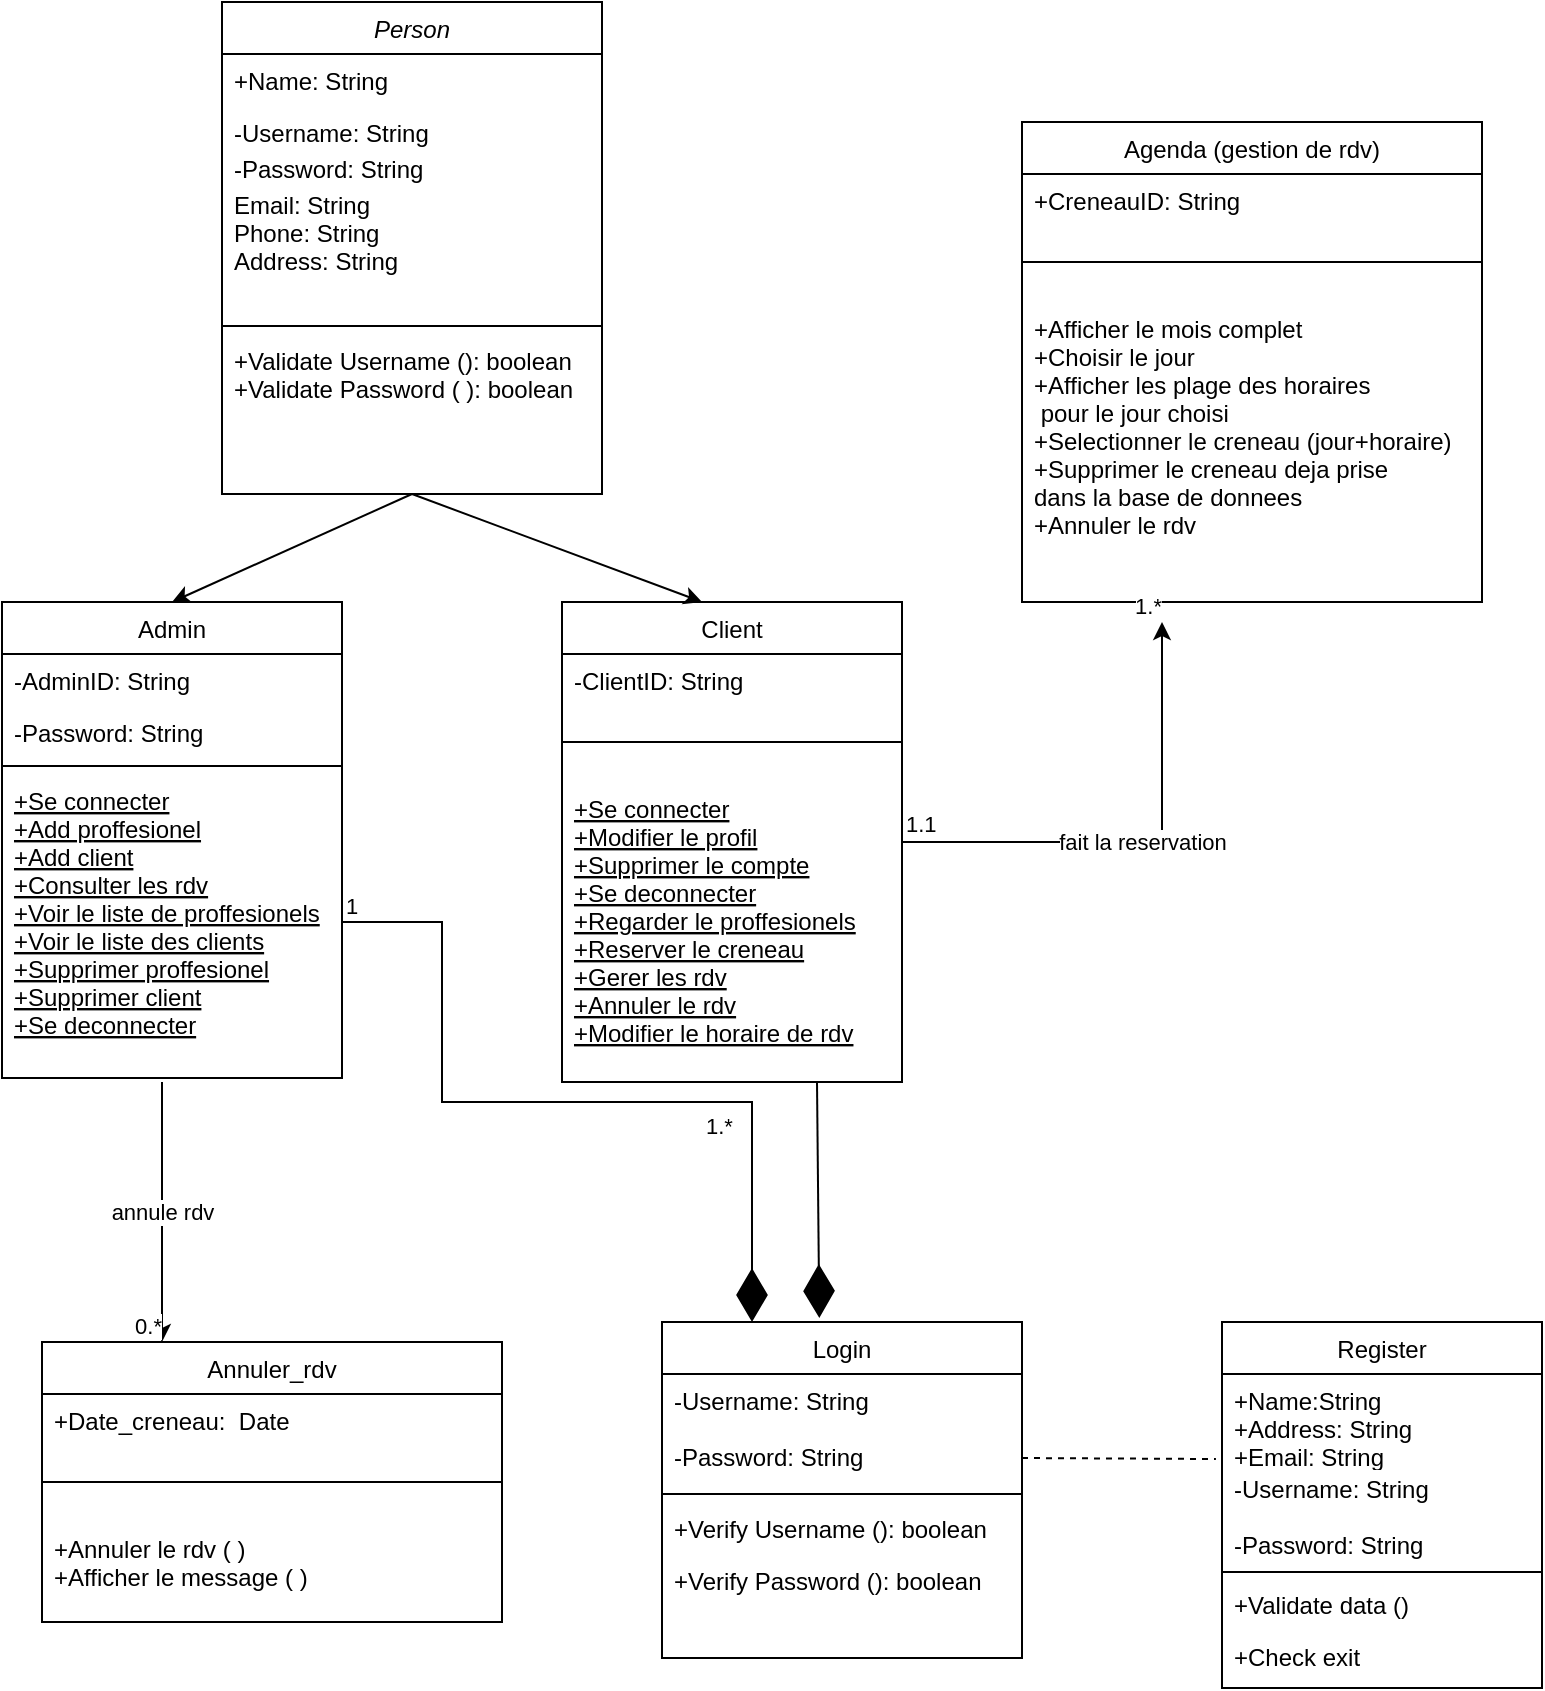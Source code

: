 <mxfile version="21.2.1" type="google">
  <diagram id="C5RBs43oDa-KdzZeNtuy" name="Page-1">
    <mxGraphModel dx="1615" dy="845" grid="1" gridSize="10" guides="1" tooltips="1" connect="1" arrows="1" fold="1" page="1" pageScale="1" pageWidth="827" pageHeight="1169" math="0" shadow="0">
      <root>
        <mxCell id="WIyWlLk6GJQsqaUBKTNV-0" />
        <mxCell id="WIyWlLk6GJQsqaUBKTNV-1" parent="WIyWlLk6GJQsqaUBKTNV-0" />
        <mxCell id="zkfFHV4jXpPFQw0GAbJ--0" value="Person" style="swimlane;fontStyle=2;align=center;verticalAlign=top;childLayout=stackLayout;horizontal=1;startSize=26;horizontalStack=0;resizeParent=1;resizeLast=0;collapsible=1;marginBottom=0;rounded=0;shadow=0;strokeWidth=1;" parent="WIyWlLk6GJQsqaUBKTNV-1" vertex="1">
          <mxGeometry x="130" y="20" width="190" height="246" as="geometry">
            <mxRectangle x="230" y="140" width="160" height="26" as="alternateBounds" />
          </mxGeometry>
        </mxCell>
        <mxCell id="zkfFHV4jXpPFQw0GAbJ--1" value="+Name: String" style="text;align=left;verticalAlign=top;spacingLeft=4;spacingRight=4;overflow=hidden;rotatable=0;points=[[0,0.5],[1,0.5]];portConstraint=eastwest;" parent="zkfFHV4jXpPFQw0GAbJ--0" vertex="1">
          <mxGeometry y="26" width="190" height="26" as="geometry" />
        </mxCell>
        <mxCell id="zkfFHV4jXpPFQw0GAbJ--2" value="-Username: String&#xa;&#xa;&#xa;Phone Number" style="text;align=left;verticalAlign=top;spacingLeft=4;spacingRight=4;overflow=hidden;rotatable=0;points=[[0,0.5],[1,0.5]];portConstraint=eastwest;rounded=0;shadow=0;html=0;" parent="zkfFHV4jXpPFQw0GAbJ--0" vertex="1">
          <mxGeometry y="52" width="190" height="18" as="geometry" />
        </mxCell>
        <mxCell id="p5E0TS4xpx3Qy9Ig7phb-3" value="-Password: String&#xa;&#xa;&#xa;Phone Number" style="text;align=left;verticalAlign=top;spacingLeft=4;spacingRight=4;overflow=hidden;rotatable=0;points=[[0,0.5],[1,0.5]];portConstraint=eastwest;rounded=0;shadow=0;html=0;" vertex="1" parent="zkfFHV4jXpPFQw0GAbJ--0">
          <mxGeometry y="70" width="190" height="18" as="geometry" />
        </mxCell>
        <mxCell id="zkfFHV4jXpPFQw0GAbJ--3" value="Email: String&#xa;Phone: String&#xa;Address: String" style="text;align=left;verticalAlign=top;spacingLeft=4;spacingRight=4;overflow=hidden;rotatable=0;points=[[0,0.5],[1,0.5]];portConstraint=eastwest;rounded=0;shadow=0;html=0;" parent="zkfFHV4jXpPFQw0GAbJ--0" vertex="1">
          <mxGeometry y="88" width="190" height="70" as="geometry" />
        </mxCell>
        <mxCell id="zkfFHV4jXpPFQw0GAbJ--4" value="" style="line;html=1;strokeWidth=1;align=left;verticalAlign=middle;spacingTop=-1;spacingLeft=3;spacingRight=3;rotatable=0;labelPosition=right;points=[];portConstraint=eastwest;" parent="zkfFHV4jXpPFQw0GAbJ--0" vertex="1">
          <mxGeometry y="158" width="190" height="8" as="geometry" />
        </mxCell>
        <mxCell id="zkfFHV4jXpPFQw0GAbJ--5" value="+Validate Username (): boolean&#xa;+Validate Password ( ): boolean" style="text;align=left;verticalAlign=top;spacingLeft=4;spacingRight=4;overflow=hidden;rotatable=0;points=[[0,0.5],[1,0.5]];portConstraint=eastwest;" parent="zkfFHV4jXpPFQw0GAbJ--0" vertex="1">
          <mxGeometry y="166" width="190" height="78" as="geometry" />
        </mxCell>
        <mxCell id="zkfFHV4jXpPFQw0GAbJ--6" value="Admin" style="swimlane;fontStyle=0;align=center;verticalAlign=top;childLayout=stackLayout;horizontal=1;startSize=26;horizontalStack=0;resizeParent=1;resizeLast=0;collapsible=1;marginBottom=0;rounded=0;shadow=0;strokeWidth=1;" parent="WIyWlLk6GJQsqaUBKTNV-1" vertex="1">
          <mxGeometry x="20" y="320" width="170" height="238" as="geometry">
            <mxRectangle x="130" y="380" width="160" height="26" as="alternateBounds" />
          </mxGeometry>
        </mxCell>
        <mxCell id="zkfFHV4jXpPFQw0GAbJ--7" value="-AdminID: String" style="text;align=left;verticalAlign=top;spacingLeft=4;spacingRight=4;overflow=hidden;rotatable=0;points=[[0,0.5],[1,0.5]];portConstraint=eastwest;" parent="zkfFHV4jXpPFQw0GAbJ--6" vertex="1">
          <mxGeometry y="26" width="170" height="26" as="geometry" />
        </mxCell>
        <mxCell id="zkfFHV4jXpPFQw0GAbJ--8" value="-Password: String" style="text;align=left;verticalAlign=top;spacingLeft=4;spacingRight=4;overflow=hidden;rotatable=0;points=[[0,0.5],[1,0.5]];portConstraint=eastwest;rounded=0;shadow=0;html=0;" parent="zkfFHV4jXpPFQw0GAbJ--6" vertex="1">
          <mxGeometry y="52" width="170" height="26" as="geometry" />
        </mxCell>
        <mxCell id="zkfFHV4jXpPFQw0GAbJ--9" value="" style="line;html=1;strokeWidth=1;align=left;verticalAlign=middle;spacingTop=-1;spacingLeft=3;spacingRight=3;rotatable=0;labelPosition=right;points=[];portConstraint=eastwest;" parent="zkfFHV4jXpPFQw0GAbJ--6" vertex="1">
          <mxGeometry y="78" width="170" height="8" as="geometry" />
        </mxCell>
        <mxCell id="zkfFHV4jXpPFQw0GAbJ--10" value="+Se connecter&#xa;+Add proffesionel&#xa;+Add client&#xa;+Consulter les rdv&#xa;+Voir le liste de proffesionels&#xa;+Voir le liste des clients&#xa;+Supprimer proffesionel&#xa;+Supprimer client&#xa;+Se deconnecter" style="text;align=left;verticalAlign=top;spacingLeft=4;spacingRight=4;overflow=hidden;rotatable=0;points=[[0,0.5],[1,0.5]];portConstraint=eastwest;fontStyle=4" parent="zkfFHV4jXpPFQw0GAbJ--6" vertex="1">
          <mxGeometry y="86" width="170" height="144" as="geometry" />
        </mxCell>
        <mxCell id="zkfFHV4jXpPFQw0GAbJ--13" value="Client" style="swimlane;fontStyle=0;align=center;verticalAlign=top;childLayout=stackLayout;horizontal=1;startSize=26;horizontalStack=0;resizeParent=1;resizeLast=0;collapsible=1;marginBottom=0;rounded=0;shadow=0;strokeWidth=1;" parent="WIyWlLk6GJQsqaUBKTNV-1" vertex="1">
          <mxGeometry x="300" y="320" width="170" height="240" as="geometry">
            <mxRectangle x="340" y="380" width="170" height="26" as="alternateBounds" />
          </mxGeometry>
        </mxCell>
        <mxCell id="zkfFHV4jXpPFQw0GAbJ--14" value="-ClientID: String" style="text;align=left;verticalAlign=top;spacingLeft=4;spacingRight=4;overflow=hidden;rotatable=0;points=[[0,0.5],[1,0.5]];portConstraint=eastwest;" parent="zkfFHV4jXpPFQw0GAbJ--13" vertex="1">
          <mxGeometry y="26" width="170" height="24" as="geometry" />
        </mxCell>
        <mxCell id="zkfFHV4jXpPFQw0GAbJ--15" value="" style="line;html=1;strokeWidth=1;align=left;verticalAlign=middle;spacingTop=-1;spacingLeft=3;spacingRight=3;rotatable=0;labelPosition=right;points=[];portConstraint=eastwest;" parent="zkfFHV4jXpPFQw0GAbJ--13" vertex="1">
          <mxGeometry y="50" width="170" height="40" as="geometry" />
        </mxCell>
        <mxCell id="p5E0TS4xpx3Qy9Ig7phb-5" value="+Se connecter&#xa;+Modifier le profil&#xa;+Supprimer le compte&#xa;+Se deconnecter&#xa;+Regarder le proffesionels&#xa;+Reserver le creneau&#xa;+Gerer les rdv&#xa;+Annuler le rdv&#xa;+Modifier le horaire de rdv&#xa;&#xa;&#xa;&#xa;" style="text;align=left;verticalAlign=top;spacingLeft=4;spacingRight=4;overflow=hidden;rotatable=0;points=[[0,0.5],[1,0.5]];portConstraint=eastwest;fontStyle=4" vertex="1" parent="zkfFHV4jXpPFQw0GAbJ--13">
          <mxGeometry y="90" width="170" height="144" as="geometry" />
        </mxCell>
        <mxCell id="zkfFHV4jXpPFQw0GAbJ--17" value="Register" style="swimlane;fontStyle=0;align=center;verticalAlign=top;childLayout=stackLayout;horizontal=1;startSize=26;horizontalStack=0;resizeParent=1;resizeLast=0;collapsible=1;marginBottom=0;rounded=0;shadow=0;strokeWidth=1;" parent="WIyWlLk6GJQsqaUBKTNV-1" vertex="1">
          <mxGeometry x="630" y="680" width="160" height="183" as="geometry">
            <mxRectangle x="550" y="140" width="160" height="26" as="alternateBounds" />
          </mxGeometry>
        </mxCell>
        <mxCell id="zkfFHV4jXpPFQw0GAbJ--18" value="+Name:String&#xa;+Address: String&#xa;+Email: String&#xa;" style="text;align=left;verticalAlign=top;spacingLeft=4;spacingRight=4;overflow=hidden;rotatable=0;points=[[0,0.5],[1,0.5]];portConstraint=eastwest;" parent="zkfFHV4jXpPFQw0GAbJ--17" vertex="1">
          <mxGeometry y="26" width="160" height="44" as="geometry" />
        </mxCell>
        <mxCell id="zkfFHV4jXpPFQw0GAbJ--19" value="-Username: String" style="text;align=left;verticalAlign=top;spacingLeft=4;spacingRight=4;overflow=hidden;rotatable=0;points=[[0,0.5],[1,0.5]];portConstraint=eastwest;rounded=0;shadow=0;html=0;" parent="zkfFHV4jXpPFQw0GAbJ--17" vertex="1">
          <mxGeometry y="70" width="160" height="28" as="geometry" />
        </mxCell>
        <mxCell id="zkfFHV4jXpPFQw0GAbJ--21" value="-Password: String" style="text;align=left;verticalAlign=top;spacingLeft=4;spacingRight=4;overflow=hidden;rotatable=0;points=[[0,0.5],[1,0.5]];portConstraint=eastwest;rounded=0;shadow=0;html=0;" parent="zkfFHV4jXpPFQw0GAbJ--17" vertex="1">
          <mxGeometry y="98" width="160" height="24" as="geometry" />
        </mxCell>
        <mxCell id="zkfFHV4jXpPFQw0GAbJ--23" value="" style="line;html=1;strokeWidth=1;align=left;verticalAlign=middle;spacingTop=-1;spacingLeft=3;spacingRight=3;rotatable=0;labelPosition=right;points=[];portConstraint=eastwest;" parent="zkfFHV4jXpPFQw0GAbJ--17" vertex="1">
          <mxGeometry y="122" width="160" height="6" as="geometry" />
        </mxCell>
        <mxCell id="zkfFHV4jXpPFQw0GAbJ--24" value="+Validate data ()" style="text;align=left;verticalAlign=top;spacingLeft=4;spacingRight=4;overflow=hidden;rotatable=0;points=[[0,0.5],[1,0.5]];portConstraint=eastwest;" parent="zkfFHV4jXpPFQw0GAbJ--17" vertex="1">
          <mxGeometry y="128" width="160" height="26" as="geometry" />
        </mxCell>
        <mxCell id="zkfFHV4jXpPFQw0GAbJ--25" value="+Check exit" style="text;align=left;verticalAlign=top;spacingLeft=4;spacingRight=4;overflow=hidden;rotatable=0;points=[[0,0.5],[1,0.5]];portConstraint=eastwest;" parent="zkfFHV4jXpPFQw0GAbJ--17" vertex="1">
          <mxGeometry y="154" width="160" height="26" as="geometry" />
        </mxCell>
        <mxCell id="p5E0TS4xpx3Qy9Ig7phb-6" value="Agenda (gestion de rdv)" style="swimlane;fontStyle=0;align=center;verticalAlign=top;childLayout=stackLayout;horizontal=1;startSize=26;horizontalStack=0;resizeParent=1;resizeLast=0;collapsible=1;marginBottom=0;rounded=0;shadow=0;strokeWidth=1;" vertex="1" parent="WIyWlLk6GJQsqaUBKTNV-1">
          <mxGeometry x="530" y="80" width="230" height="240" as="geometry">
            <mxRectangle x="340" y="380" width="170" height="26" as="alternateBounds" />
          </mxGeometry>
        </mxCell>
        <mxCell id="p5E0TS4xpx3Qy9Ig7phb-7" value="+CreneauID: String" style="text;align=left;verticalAlign=top;spacingLeft=4;spacingRight=4;overflow=hidden;rotatable=0;points=[[0,0.5],[1,0.5]];portConstraint=eastwest;" vertex="1" parent="p5E0TS4xpx3Qy9Ig7phb-6">
          <mxGeometry y="26" width="230" height="24" as="geometry" />
        </mxCell>
        <mxCell id="p5E0TS4xpx3Qy9Ig7phb-8" value="" style="line;html=1;strokeWidth=1;align=left;verticalAlign=middle;spacingTop=-1;spacingLeft=3;spacingRight=3;rotatable=0;labelPosition=right;points=[];portConstraint=eastwest;" vertex="1" parent="p5E0TS4xpx3Qy9Ig7phb-6">
          <mxGeometry y="50" width="230" height="40" as="geometry" />
        </mxCell>
        <mxCell id="p5E0TS4xpx3Qy9Ig7phb-10" value="+Afficher le mois complet&#xa;+Choisir le jour&#xa;+Afficher les plage des horaires&#xa; pour le jour choisi&#xa;+Selectionner le creneau (jour+horaire)&#xa;+Supprimer le creneau deja prise &#xa;dans la base de donnees&#xa;+Annuler le rdv&#xa;&#xa;" style="text;align=left;verticalAlign=top;spacingLeft=4;spacingRight=4;overflow=hidden;rotatable=0;points=[[0,0.5],[1,0.5]];portConstraint=eastwest;" vertex="1" parent="p5E0TS4xpx3Qy9Ig7phb-6">
          <mxGeometry y="90" width="230" height="120" as="geometry" />
        </mxCell>
        <mxCell id="p5E0TS4xpx3Qy9Ig7phb-11" value="Login" style="swimlane;fontStyle=0;align=center;verticalAlign=top;childLayout=stackLayout;horizontal=1;startSize=26;horizontalStack=0;resizeParent=1;resizeLast=0;collapsible=1;marginBottom=0;rounded=0;shadow=0;strokeWidth=1;" vertex="1" parent="WIyWlLk6GJQsqaUBKTNV-1">
          <mxGeometry x="350" y="680" width="180" height="168" as="geometry">
            <mxRectangle x="550" y="140" width="160" height="26" as="alternateBounds" />
          </mxGeometry>
        </mxCell>
        <mxCell id="p5E0TS4xpx3Qy9Ig7phb-21" value="-Username: String" style="text;align=left;verticalAlign=top;spacingLeft=4;spacingRight=4;overflow=hidden;rotatable=0;points=[[0,0.5],[1,0.5]];portConstraint=eastwest;rounded=0;shadow=0;html=0;" vertex="1" parent="p5E0TS4xpx3Qy9Ig7phb-11">
          <mxGeometry y="26" width="180" height="28" as="geometry" />
        </mxCell>
        <mxCell id="p5E0TS4xpx3Qy9Ig7phb-22" value="-Password: String" style="text;align=left;verticalAlign=top;spacingLeft=4;spacingRight=4;overflow=hidden;rotatable=0;points=[[0,0.5],[1,0.5]];portConstraint=eastwest;rounded=0;shadow=0;html=0;" vertex="1" parent="p5E0TS4xpx3Qy9Ig7phb-11">
          <mxGeometry y="54" width="180" height="28" as="geometry" />
        </mxCell>
        <mxCell id="p5E0TS4xpx3Qy9Ig7phb-17" value="" style="line;html=1;strokeWidth=1;align=left;verticalAlign=middle;spacingTop=-1;spacingLeft=3;spacingRight=3;rotatable=0;labelPosition=right;points=[];portConstraint=eastwest;" vertex="1" parent="p5E0TS4xpx3Qy9Ig7phb-11">
          <mxGeometry y="82" width="180" height="8" as="geometry" />
        </mxCell>
        <mxCell id="p5E0TS4xpx3Qy9Ig7phb-18" value="+Verify Username (): boolean" style="text;align=left;verticalAlign=top;spacingLeft=4;spacingRight=4;overflow=hidden;rotatable=0;points=[[0,0.5],[1,0.5]];portConstraint=eastwest;" vertex="1" parent="p5E0TS4xpx3Qy9Ig7phb-11">
          <mxGeometry y="90" width="180" height="26" as="geometry" />
        </mxCell>
        <mxCell id="p5E0TS4xpx3Qy9Ig7phb-19" value="+Verify Password (): boolean" style="text;align=left;verticalAlign=top;spacingLeft=4;spacingRight=4;overflow=hidden;rotatable=0;points=[[0,0.5],[1,0.5]];portConstraint=eastwest;" vertex="1" parent="p5E0TS4xpx3Qy9Ig7phb-11">
          <mxGeometry y="116" width="180" height="26" as="geometry" />
        </mxCell>
        <mxCell id="p5E0TS4xpx3Qy9Ig7phb-23" value="Annuler_rdv" style="swimlane;fontStyle=0;align=center;verticalAlign=top;childLayout=stackLayout;horizontal=1;startSize=26;horizontalStack=0;resizeParent=1;resizeLast=0;collapsible=1;marginBottom=0;rounded=0;shadow=0;strokeWidth=1;" vertex="1" parent="WIyWlLk6GJQsqaUBKTNV-1">
          <mxGeometry x="40" y="690" width="230" height="140" as="geometry">
            <mxRectangle x="340" y="380" width="170" height="26" as="alternateBounds" />
          </mxGeometry>
        </mxCell>
        <mxCell id="p5E0TS4xpx3Qy9Ig7phb-24" value="+Date_creneau:  Date" style="text;align=left;verticalAlign=top;spacingLeft=4;spacingRight=4;overflow=hidden;rotatable=0;points=[[0,0.5],[1,0.5]];portConstraint=eastwest;" vertex="1" parent="p5E0TS4xpx3Qy9Ig7phb-23">
          <mxGeometry y="26" width="230" height="24" as="geometry" />
        </mxCell>
        <mxCell id="p5E0TS4xpx3Qy9Ig7phb-25" value="" style="line;html=1;strokeWidth=1;align=left;verticalAlign=middle;spacingTop=-1;spacingLeft=3;spacingRight=3;rotatable=0;labelPosition=right;points=[];portConstraint=eastwest;" vertex="1" parent="p5E0TS4xpx3Qy9Ig7phb-23">
          <mxGeometry y="50" width="230" height="40" as="geometry" />
        </mxCell>
        <mxCell id="p5E0TS4xpx3Qy9Ig7phb-26" value="+Annuler le rdv ( )&#xa;+Afficher le message ( )&#xa;&#xa;" style="text;align=left;verticalAlign=top;spacingLeft=4;spacingRight=4;overflow=hidden;rotatable=0;points=[[0,0.5],[1,0.5]];portConstraint=eastwest;" vertex="1" parent="p5E0TS4xpx3Qy9Ig7phb-23">
          <mxGeometry y="90" width="230" height="40" as="geometry" />
        </mxCell>
        <mxCell id="p5E0TS4xpx3Qy9Ig7phb-29" value="" style="endArrow=classic;html=1;rounded=0;exitX=1;exitY=0.208;exitDx=0;exitDy=0;exitPerimeter=0;" edge="1" parent="WIyWlLk6GJQsqaUBKTNV-1" source="p5E0TS4xpx3Qy9Ig7phb-5">
          <mxGeometry relative="1" as="geometry">
            <mxPoint x="270" y="360" as="sourcePoint" />
            <mxPoint x="600" y="330" as="targetPoint" />
            <Array as="points">
              <mxPoint x="600" y="440" />
            </Array>
          </mxGeometry>
        </mxCell>
        <mxCell id="p5E0TS4xpx3Qy9Ig7phb-30" value="fait la reservation" style="edgeLabel;resizable=0;html=1;align=center;verticalAlign=middle;" connectable="0" vertex="1" parent="p5E0TS4xpx3Qy9Ig7phb-29">
          <mxGeometry relative="1" as="geometry" />
        </mxCell>
        <mxCell id="p5E0TS4xpx3Qy9Ig7phb-31" value="1.1" style="edgeLabel;resizable=0;html=1;align=left;verticalAlign=bottom;" connectable="0" vertex="1" parent="p5E0TS4xpx3Qy9Ig7phb-29">
          <mxGeometry x="-1" relative="1" as="geometry" />
        </mxCell>
        <mxCell id="p5E0TS4xpx3Qy9Ig7phb-32" value="1.*" style="edgeLabel;resizable=0;html=1;align=right;verticalAlign=bottom;" connectable="0" vertex="1" parent="p5E0TS4xpx3Qy9Ig7phb-29">
          <mxGeometry x="1" relative="1" as="geometry" />
        </mxCell>
        <mxCell id="p5E0TS4xpx3Qy9Ig7phb-33" value="" style="endArrow=classic;html=1;rounded=0;exitX=0.5;exitY=1;exitDx=0;exitDy=0;entryX=0.412;entryY=0;entryDx=0;entryDy=0;entryPerimeter=0;" edge="1" parent="WIyWlLk6GJQsqaUBKTNV-1" source="zkfFHV4jXpPFQw0GAbJ--0" target="zkfFHV4jXpPFQw0GAbJ--13">
          <mxGeometry width="50" height="50" relative="1" as="geometry">
            <mxPoint x="240" y="270" as="sourcePoint" />
            <mxPoint x="360" y="320" as="targetPoint" />
          </mxGeometry>
        </mxCell>
        <mxCell id="p5E0TS4xpx3Qy9Ig7phb-36" value="" style="endArrow=classic;html=1;rounded=0;exitX=0.5;exitY=1;exitDx=0;exitDy=0;entryX=0.5;entryY=0;entryDx=0;entryDy=0;" edge="1" parent="WIyWlLk6GJQsqaUBKTNV-1" source="zkfFHV4jXpPFQw0GAbJ--0" target="zkfFHV4jXpPFQw0GAbJ--6">
          <mxGeometry width="50" height="50" relative="1" as="geometry">
            <mxPoint x="250" y="280" as="sourcePoint" />
            <mxPoint x="150" y="310" as="targetPoint" />
          </mxGeometry>
        </mxCell>
        <mxCell id="p5E0TS4xpx3Qy9Ig7phb-47" value="" style="endArrow=diamondThin;endFill=1;endSize=24;html=1;rounded=0;entryX=0.437;entryY=-0.012;entryDx=0;entryDy=0;entryPerimeter=0;exitX=0.75;exitY=1;exitDx=0;exitDy=0;" edge="1" parent="WIyWlLk6GJQsqaUBKTNV-1" source="zkfFHV4jXpPFQw0GAbJ--13" target="p5E0TS4xpx3Qy9Ig7phb-11">
          <mxGeometry width="160" relative="1" as="geometry">
            <mxPoint x="510" y="500" as="sourcePoint" />
            <mxPoint x="670" y="500" as="targetPoint" />
          </mxGeometry>
        </mxCell>
        <mxCell id="p5E0TS4xpx3Qy9Ig7phb-48" value="" style="endArrow=diamondThin;endFill=1;endSize=24;html=1;rounded=0;entryX=0.25;entryY=0;entryDx=0;entryDy=0;" edge="1" parent="WIyWlLk6GJQsqaUBKTNV-1" target="p5E0TS4xpx3Qy9Ig7phb-11">
          <mxGeometry width="160" relative="1" as="geometry">
            <mxPoint x="190" y="480" as="sourcePoint" />
            <mxPoint x="550" y="620" as="targetPoint" />
            <Array as="points">
              <mxPoint x="240" y="480" />
              <mxPoint x="240" y="520" />
              <mxPoint x="240" y="570" />
              <mxPoint x="320" y="570" />
              <mxPoint x="360" y="570" />
              <mxPoint x="395" y="570" />
            </Array>
          </mxGeometry>
        </mxCell>
        <mxCell id="p5E0TS4xpx3Qy9Ig7phb-49" value="1" style="edgeLabel;resizable=0;html=1;align=left;verticalAlign=bottom;" connectable="0" vertex="1" parent="WIyWlLk6GJQsqaUBKTNV-1">
          <mxGeometry x="190" y="480.002" as="geometry" />
        </mxCell>
        <mxCell id="p5E0TS4xpx3Qy9Ig7phb-50" value="1.*" style="edgeLabel;resizable=0;html=1;align=left;verticalAlign=bottom;" connectable="0" vertex="1" parent="WIyWlLk6GJQsqaUBKTNV-1">
          <mxGeometry x="370" y="590.002" as="geometry" />
        </mxCell>
        <mxCell id="p5E0TS4xpx3Qy9Ig7phb-51" value="" style="endArrow=none;dashed=1;html=1;rounded=0;entryX=-0.019;entryY=0.966;entryDx=0;entryDy=0;entryPerimeter=0;exitX=1;exitY=0.5;exitDx=0;exitDy=0;" edge="1" parent="WIyWlLk6GJQsqaUBKTNV-1" source="p5E0TS4xpx3Qy9Ig7phb-22" target="zkfFHV4jXpPFQw0GAbJ--18">
          <mxGeometry width="50" height="50" relative="1" as="geometry">
            <mxPoint x="510" y="710" as="sourcePoint" />
            <mxPoint x="560" y="660" as="targetPoint" />
          </mxGeometry>
        </mxCell>
        <mxCell id="p5E0TS4xpx3Qy9Ig7phb-52" value="" style="endArrow=classic;html=1;rounded=0;" edge="1" parent="WIyWlLk6GJQsqaUBKTNV-1">
          <mxGeometry relative="1" as="geometry">
            <mxPoint x="100" y="560" as="sourcePoint" />
            <mxPoint x="100" y="690" as="targetPoint" />
            <Array as="points" />
          </mxGeometry>
        </mxCell>
        <mxCell id="p5E0TS4xpx3Qy9Ig7phb-53" value="annule rdv" style="edgeLabel;resizable=0;html=1;align=center;verticalAlign=middle;" connectable="0" vertex="1" parent="p5E0TS4xpx3Qy9Ig7phb-52">
          <mxGeometry relative="1" as="geometry" />
        </mxCell>
        <mxCell id="p5E0TS4xpx3Qy9Ig7phb-55" value="0.*" style="edgeLabel;resizable=0;html=1;align=right;verticalAlign=bottom;" connectable="0" vertex="1" parent="p5E0TS4xpx3Qy9Ig7phb-52">
          <mxGeometry x="1" relative="1" as="geometry" />
        </mxCell>
      </root>
    </mxGraphModel>
  </diagram>
</mxfile>
